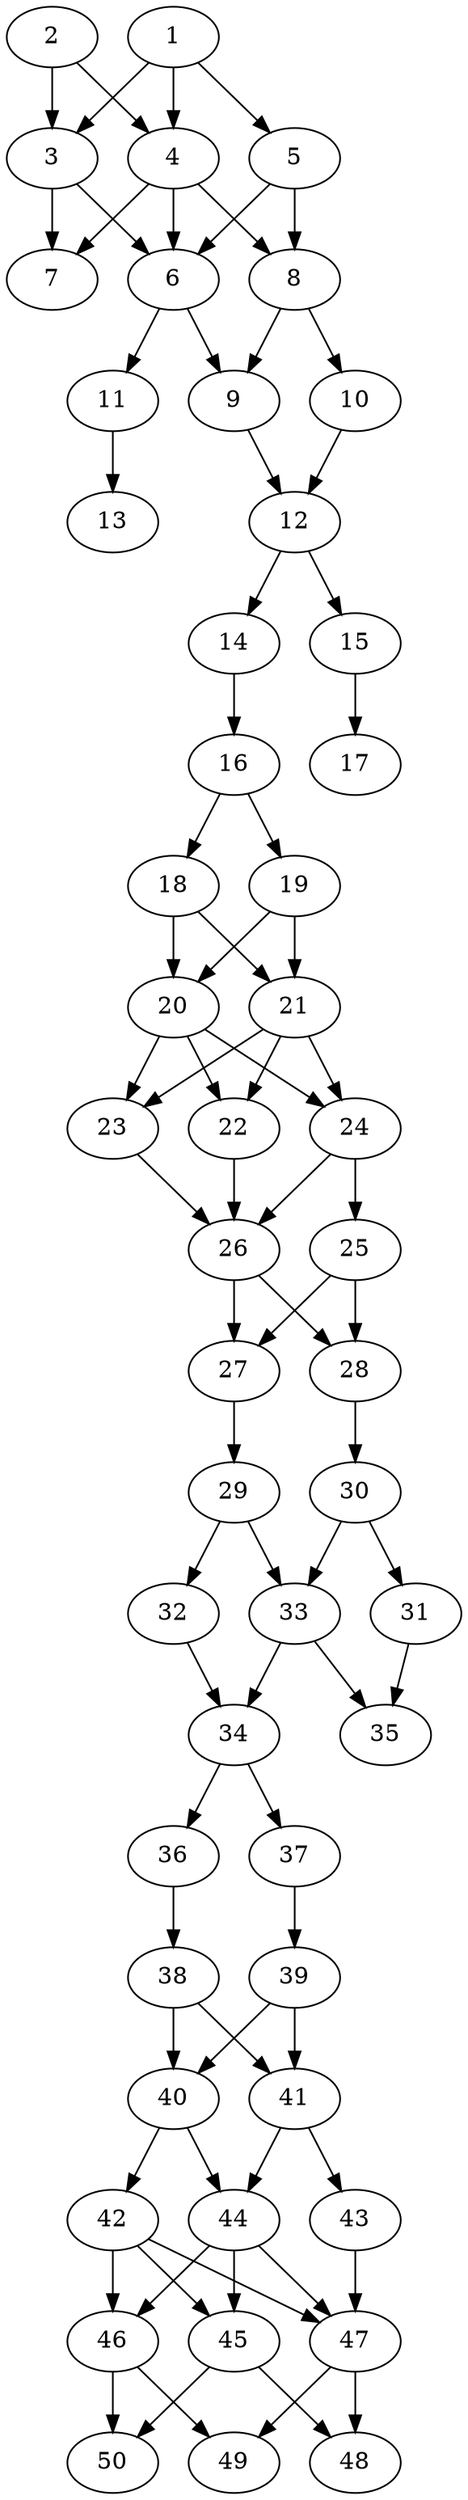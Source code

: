 // DAG automatically generated by daggen at Thu Oct  3 14:07:57 2019
// ./daggen --dot -n 50 --ccr 0.4 --fat 0.3 --regular 0.9 --density 0.7 --mindata 5242880 --maxdata 52428800 
digraph G {
  1 [size="102279680", alpha="0.13", expect_size="40911872"] 
  1 -> 3 [size ="40911872"]
  1 -> 4 [size ="40911872"]
  1 -> 5 [size ="40911872"]
  2 [size="125880320", alpha="0.13", expect_size="50352128"] 
  2 -> 3 [size ="50352128"]
  2 -> 4 [size ="50352128"]
  3 [size="95818240", alpha="0.18", expect_size="38327296"] 
  3 -> 6 [size ="38327296"]
  3 -> 7 [size ="38327296"]
  4 [size="62387200", alpha="0.18", expect_size="24954880"] 
  4 -> 6 [size ="24954880"]
  4 -> 7 [size ="24954880"]
  4 -> 8 [size ="24954880"]
  5 [size="124651520", alpha="0.19", expect_size="49860608"] 
  5 -> 6 [size ="49860608"]
  5 -> 8 [size ="49860608"]
  6 [size="128076800", alpha="0.04", expect_size="51230720"] 
  6 -> 9 [size ="51230720"]
  6 -> 11 [size ="51230720"]
  7 [size="31324160", alpha="0.09", expect_size="12529664"] 
  8 [size="52016640", alpha="0.04", expect_size="20806656"] 
  8 -> 9 [size ="20806656"]
  8 -> 10 [size ="20806656"]
  9 [size="102960640", alpha="0.11", expect_size="41184256"] 
  9 -> 12 [size ="41184256"]
  10 [size="120908800", alpha="0.03", expect_size="48363520"] 
  10 -> 12 [size ="48363520"]
  11 [size="93468160", alpha="0.13", expect_size="37387264"] 
  11 -> 13 [size ="37387264"]
  12 [size="51681280", alpha="0.03", expect_size="20672512"] 
  12 -> 14 [size ="20672512"]
  12 -> 15 [size ="20672512"]
  13 [size="125747200", alpha="0.03", expect_size="50298880"] 
  14 [size="114718720", alpha="0.03", expect_size="45887488"] 
  14 -> 16 [size ="45887488"]
  15 [size="100346880", alpha="0.19", expect_size="40138752"] 
  15 -> 17 [size ="40138752"]
  16 [size="97308160", alpha="0.01", expect_size="38923264"] 
  16 -> 18 [size ="38923264"]
  16 -> 19 [size ="38923264"]
  17 [size="123758080", alpha="0.17", expect_size="49503232"] 
  18 [size="61667840", alpha="0.18", expect_size="24667136"] 
  18 -> 20 [size ="24667136"]
  18 -> 21 [size ="24667136"]
  19 [size="85209600", alpha="0.02", expect_size="34083840"] 
  19 -> 20 [size ="34083840"]
  19 -> 21 [size ="34083840"]
  20 [size="34160640", alpha="0.04", expect_size="13664256"] 
  20 -> 22 [size ="13664256"]
  20 -> 23 [size ="13664256"]
  20 -> 24 [size ="13664256"]
  21 [size="49799680", alpha="0.01", expect_size="19919872"] 
  21 -> 22 [size ="19919872"]
  21 -> 23 [size ="19919872"]
  21 -> 24 [size ="19919872"]
  22 [size="126100480", alpha="0.18", expect_size="50440192"] 
  22 -> 26 [size ="50440192"]
  23 [size="28651520", alpha="0.09", expect_size="11460608"] 
  23 -> 26 [size ="11460608"]
  24 [size="46397440", alpha="0.08", expect_size="18558976"] 
  24 -> 25 [size ="18558976"]
  24 -> 26 [size ="18558976"]
  25 [size="65436160", alpha="0.06", expect_size="26174464"] 
  25 -> 27 [size ="26174464"]
  25 -> 28 [size ="26174464"]
  26 [size="58593280", alpha="0.03", expect_size="23437312"] 
  26 -> 27 [size ="23437312"]
  26 -> 28 [size ="23437312"]
  27 [size="61637120", alpha="0.04", expect_size="24654848"] 
  27 -> 29 [size ="24654848"]
  28 [size="41221120", alpha="0.11", expect_size="16488448"] 
  28 -> 30 [size ="16488448"]
  29 [size="31331840", alpha="0.13", expect_size="12532736"] 
  29 -> 32 [size ="12532736"]
  29 -> 33 [size ="12532736"]
  30 [size="40624640", alpha="0.14", expect_size="16249856"] 
  30 -> 31 [size ="16249856"]
  30 -> 33 [size ="16249856"]
  31 [size="63992320", alpha="0.08", expect_size="25596928"] 
  31 -> 35 [size ="25596928"]
  32 [size="72647680", alpha="0.09", expect_size="29059072"] 
  32 -> 34 [size ="29059072"]
  33 [size="61396480", alpha="0.08", expect_size="24558592"] 
  33 -> 34 [size ="24558592"]
  33 -> 35 [size ="24558592"]
  34 [size="112954880", alpha="0.06", expect_size="45181952"] 
  34 -> 36 [size ="45181952"]
  34 -> 37 [size ="45181952"]
  35 [size="40670720", alpha="0.17", expect_size="16268288"] 
  36 [size="74060800", alpha="0.04", expect_size="29624320"] 
  36 -> 38 [size ="29624320"]
  37 [size="92160000", alpha="0.09", expect_size="36864000"] 
  37 -> 39 [size ="36864000"]
  38 [size="113190400", alpha="0.02", expect_size="45276160"] 
  38 -> 40 [size ="45276160"]
  38 -> 41 [size ="45276160"]
  39 [size="58096640", alpha="0.07", expect_size="23238656"] 
  39 -> 40 [size ="23238656"]
  39 -> 41 [size ="23238656"]
  40 [size="16732160", alpha="0.16", expect_size="6692864"] 
  40 -> 42 [size ="6692864"]
  40 -> 44 [size ="6692864"]
  41 [size="96898560", alpha="0.11", expect_size="38759424"] 
  41 -> 43 [size ="38759424"]
  41 -> 44 [size ="38759424"]
  42 [size="25067520", alpha="0.06", expect_size="10027008"] 
  42 -> 45 [size ="10027008"]
  42 -> 46 [size ="10027008"]
  42 -> 47 [size ="10027008"]
  43 [size="75742720", alpha="0.02", expect_size="30297088"] 
  43 -> 47 [size ="30297088"]
  44 [size="125634560", alpha="0.05", expect_size="50253824"] 
  44 -> 45 [size ="50253824"]
  44 -> 46 [size ="50253824"]
  44 -> 47 [size ="50253824"]
  45 [size="40430080", alpha="0.17", expect_size="16172032"] 
  45 -> 48 [size ="16172032"]
  45 -> 50 [size ="16172032"]
  46 [size="25331200", alpha="0.16", expect_size="10132480"] 
  46 -> 49 [size ="10132480"]
  46 -> 50 [size ="10132480"]
  47 [size="46576640", alpha="0.03", expect_size="18630656"] 
  47 -> 48 [size ="18630656"]
  47 -> 49 [size ="18630656"]
  48 [size="96855040", alpha="0.15", expect_size="38742016"] 
  49 [size="106759680", alpha="0.11", expect_size="42703872"] 
  50 [size="30435840", alpha="0.11", expect_size="12174336"] 
}
